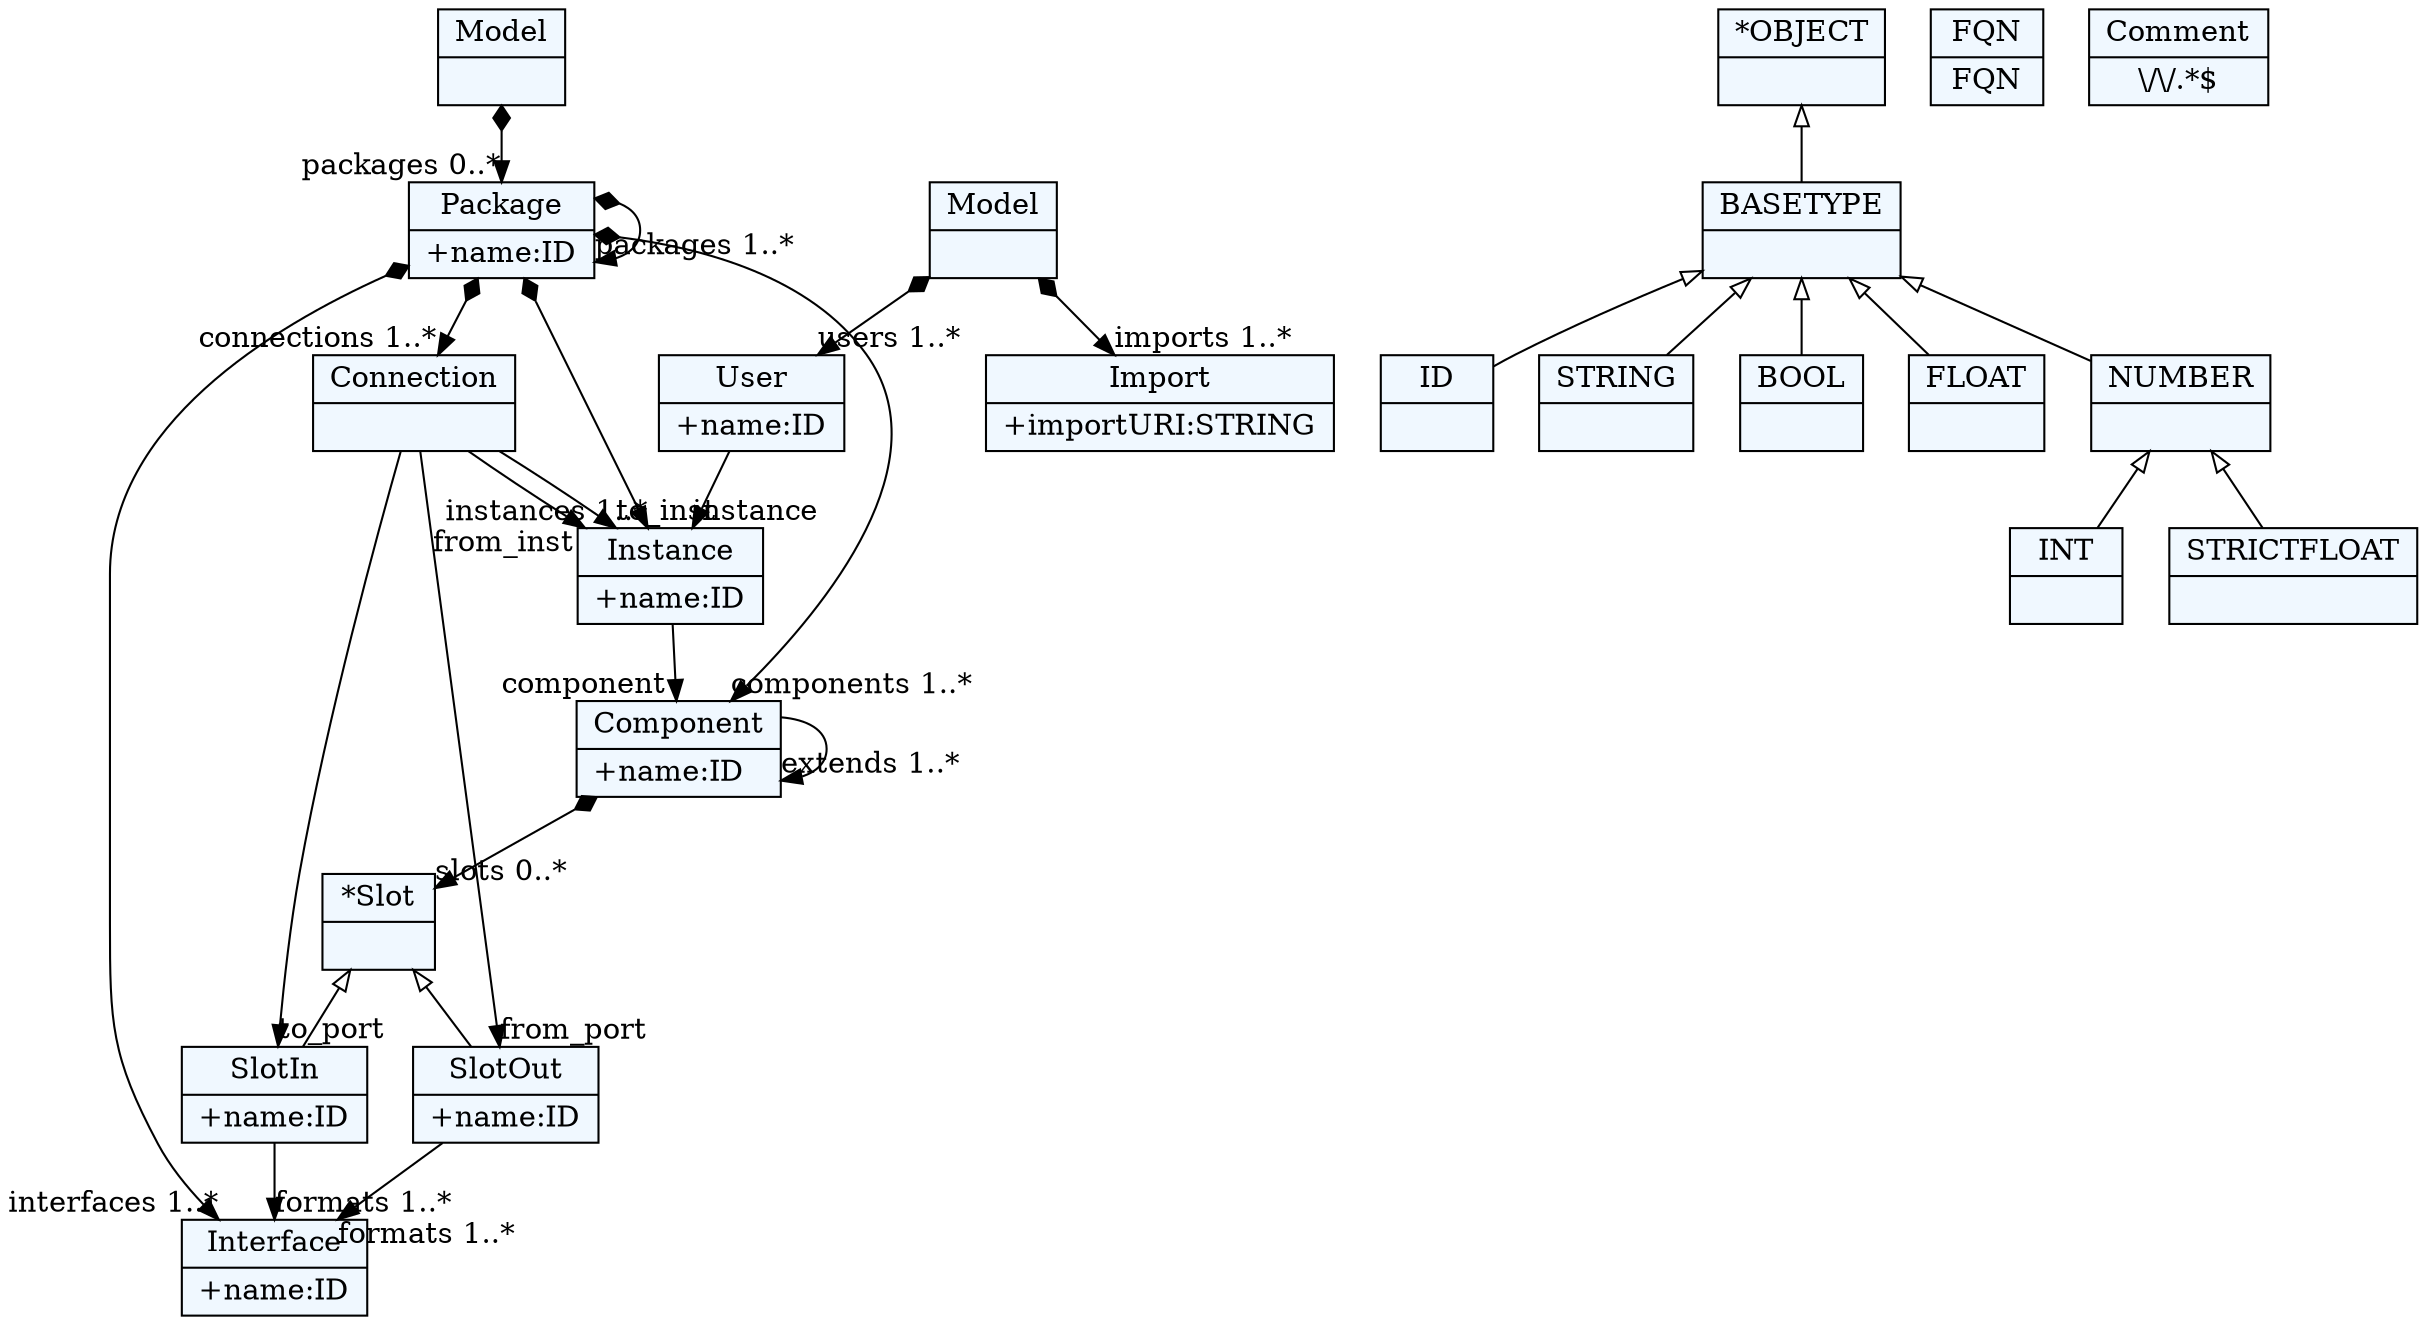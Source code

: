 
    digraph xtext {
    fontname = "Bitstream Vera Sans"
    fontsize = 8
    node[
        shape=record,
        style=filled,
        fillcolor=aliceblue
    ]
    nodesep = 0.3
    edge[dir=black,arrowtail=empty]


40181032[ label="{Model|}"]

40276968[ label="{User|+name:ID\l}"]

40281912[ label="{Import|+importURI:STRING\l}"]

37556216[ label="{ID|}"]

39962872[ label="{STRING|}"]

40035496[ label="{BOOL|}"]

40169960[ label="{INT|}"]

40186568[ label="{FLOAT|}"]

40118552[ label="{STRICTFLOAT|}"]

40207832[ label="{NUMBER|}"]

40216232[ label="{BASETYPE|}"]

40221768[ label="{*OBJECT|}"]

40164424[ label="{Model|}"]

39827768[ label="{Package|+name:ID\l}"]

39942808[ label="{Interface|+name:ID\l}"]

40226136[ label="{Component|+name:ID\l}"]

40230856[ label="{*Slot|}"]

40245704[ label="{SlotIn|+name:ID\l}"]

40251240[ label="{SlotOut|+name:ID\l}"]

40256776[ label="{Instance|+name:ID\l}"]

40262312[ label="{Connection|}"]

40267848[ label="{FQN|FQN}"]

40206360[ label="{Comment|\\/\\/.*$}"]



40181032 -> 40281912[arrowtail=diamond, dir=both, headlabel="imports 1..*"]
40181032 -> 40276968[arrowtail=diamond, dir=both, headlabel="users 1..*"]
40276968 -> 40256776[headlabel="instance "]
40207832 -> 40118552 [dir=back]
40207832 -> 40169960 [dir=back]
40216232 -> 40207832 [dir=back]
40216232 -> 40186568 [dir=back]
40216232 -> 40035496 [dir=back]
40216232 -> 37556216 [dir=back]
40216232 -> 39962872 [dir=back]
40221768 -> 40216232 [dir=back]
40164424 -> 39827768[arrowtail=diamond, dir=both, headlabel="packages 0..*"]
39827768 -> 40226136[arrowtail=diamond, dir=both, headlabel="components 1..*"]
39827768 -> 40256776[arrowtail=diamond, dir=both, headlabel="instances 1..*"]
39827768 -> 40262312[arrowtail=diamond, dir=both, headlabel="connections 1..*"]
39827768 -> 39827768[arrowtail=diamond, dir=both, headlabel="packages 1..*"]
39827768 -> 39942808[arrowtail=diamond, dir=both, headlabel="interfaces 1..*"]
40226136 -> 40226136[headlabel="extends 1..*"]
40226136 -> 40230856[arrowtail=diamond, dir=both, headlabel="slots 0..*"]
40230856 -> 40245704 [dir=back]
40230856 -> 40251240 [dir=back]
40245704 -> 39942808[headlabel="formats 1..*"]
40251240 -> 39942808[headlabel="formats 1..*"]
40256776 -> 40226136[headlabel="component "]
40262312 -> 40256776[headlabel="from_inst "]
40262312 -> 40251240[headlabel="from_port "]
40262312 -> 40256776[headlabel="to_inst "]
40262312 -> 40245704[headlabel="to_port "]

}
